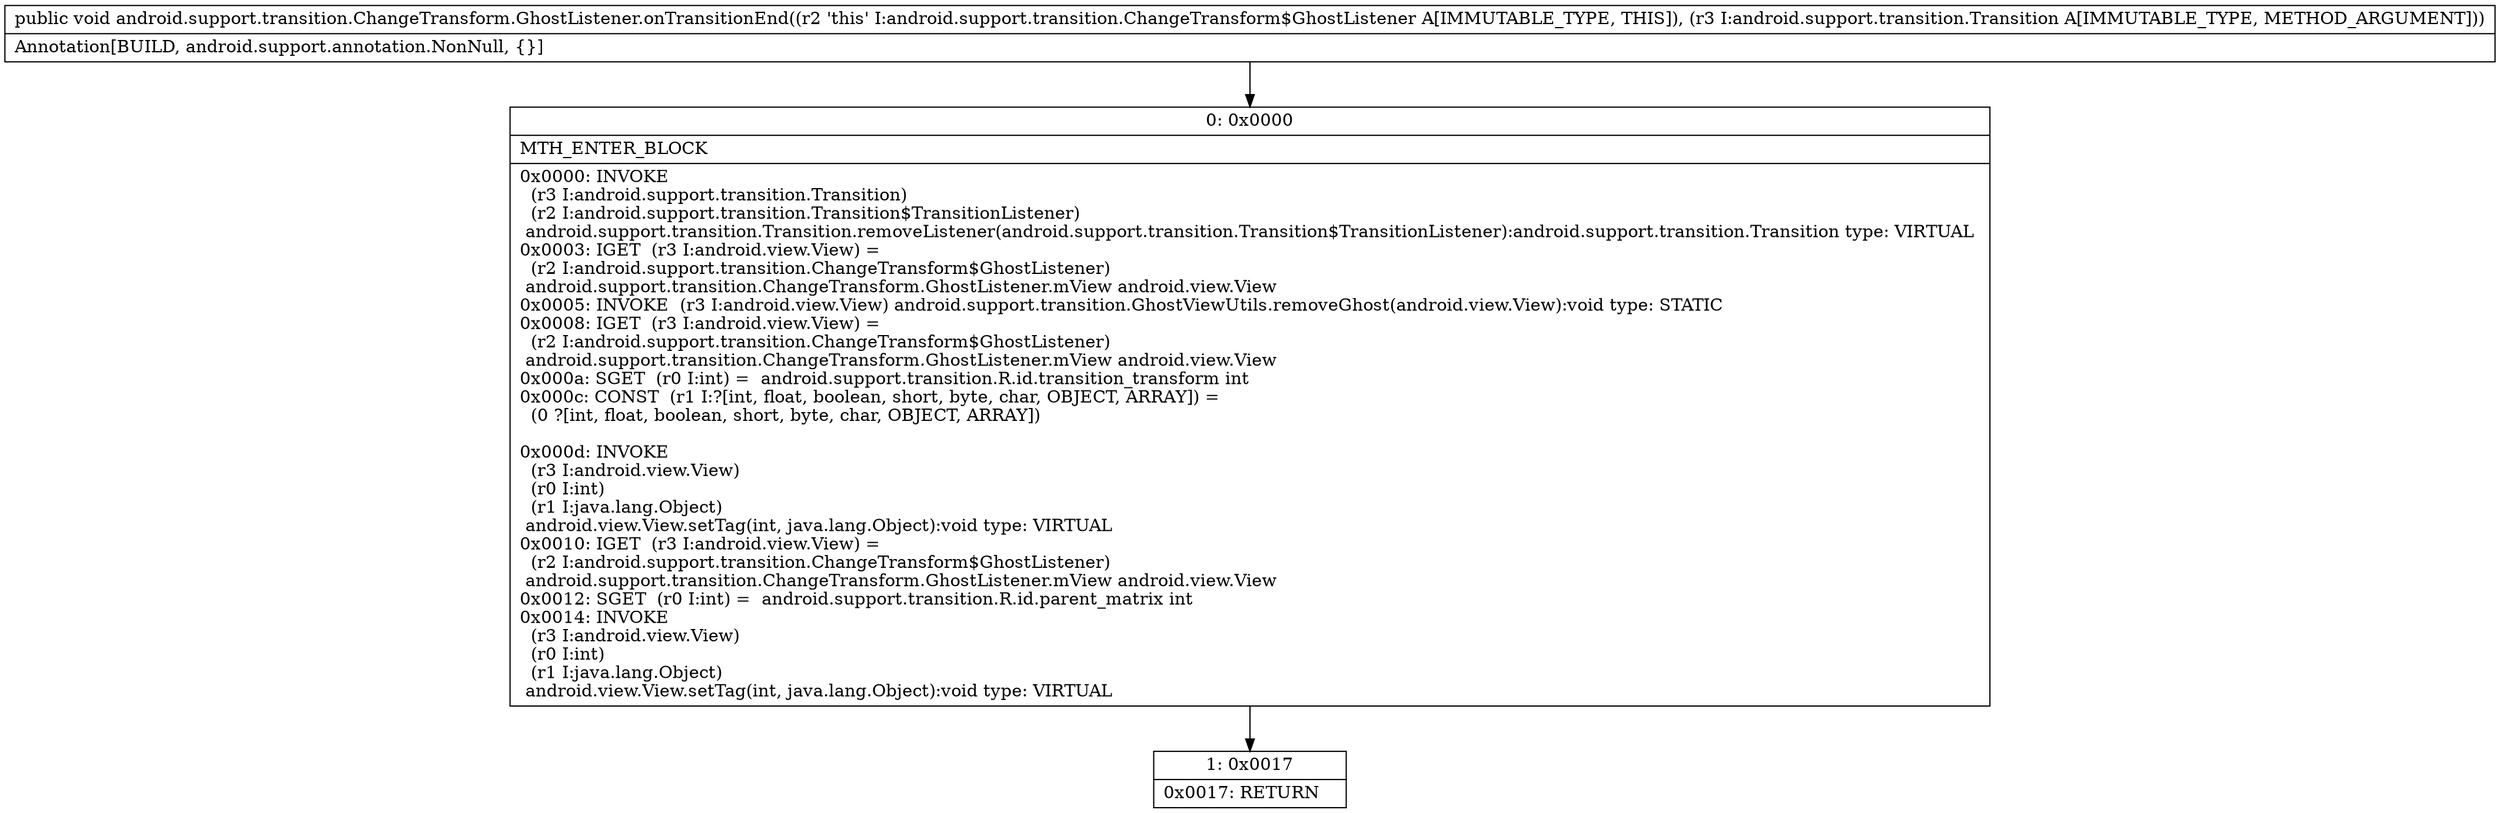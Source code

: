 digraph "CFG forandroid.support.transition.ChangeTransform.GhostListener.onTransitionEnd(Landroid\/support\/transition\/Transition;)V" {
Node_0 [shape=record,label="{0\:\ 0x0000|MTH_ENTER_BLOCK\l|0x0000: INVOKE  \l  (r3 I:android.support.transition.Transition)\l  (r2 I:android.support.transition.Transition$TransitionListener)\l android.support.transition.Transition.removeListener(android.support.transition.Transition$TransitionListener):android.support.transition.Transition type: VIRTUAL \l0x0003: IGET  (r3 I:android.view.View) = \l  (r2 I:android.support.transition.ChangeTransform$GhostListener)\l android.support.transition.ChangeTransform.GhostListener.mView android.view.View \l0x0005: INVOKE  (r3 I:android.view.View) android.support.transition.GhostViewUtils.removeGhost(android.view.View):void type: STATIC \l0x0008: IGET  (r3 I:android.view.View) = \l  (r2 I:android.support.transition.ChangeTransform$GhostListener)\l android.support.transition.ChangeTransform.GhostListener.mView android.view.View \l0x000a: SGET  (r0 I:int) =  android.support.transition.R.id.transition_transform int \l0x000c: CONST  (r1 I:?[int, float, boolean, short, byte, char, OBJECT, ARRAY]) = \l  (0 ?[int, float, boolean, short, byte, char, OBJECT, ARRAY])\l \l0x000d: INVOKE  \l  (r3 I:android.view.View)\l  (r0 I:int)\l  (r1 I:java.lang.Object)\l android.view.View.setTag(int, java.lang.Object):void type: VIRTUAL \l0x0010: IGET  (r3 I:android.view.View) = \l  (r2 I:android.support.transition.ChangeTransform$GhostListener)\l android.support.transition.ChangeTransform.GhostListener.mView android.view.View \l0x0012: SGET  (r0 I:int) =  android.support.transition.R.id.parent_matrix int \l0x0014: INVOKE  \l  (r3 I:android.view.View)\l  (r0 I:int)\l  (r1 I:java.lang.Object)\l android.view.View.setTag(int, java.lang.Object):void type: VIRTUAL \l}"];
Node_1 [shape=record,label="{1\:\ 0x0017|0x0017: RETURN   \l}"];
MethodNode[shape=record,label="{public void android.support.transition.ChangeTransform.GhostListener.onTransitionEnd((r2 'this' I:android.support.transition.ChangeTransform$GhostListener A[IMMUTABLE_TYPE, THIS]), (r3 I:android.support.transition.Transition A[IMMUTABLE_TYPE, METHOD_ARGUMENT]))  | Annotation[BUILD, android.support.annotation.NonNull, \{\}]\l}"];
MethodNode -> Node_0;
Node_0 -> Node_1;
}

